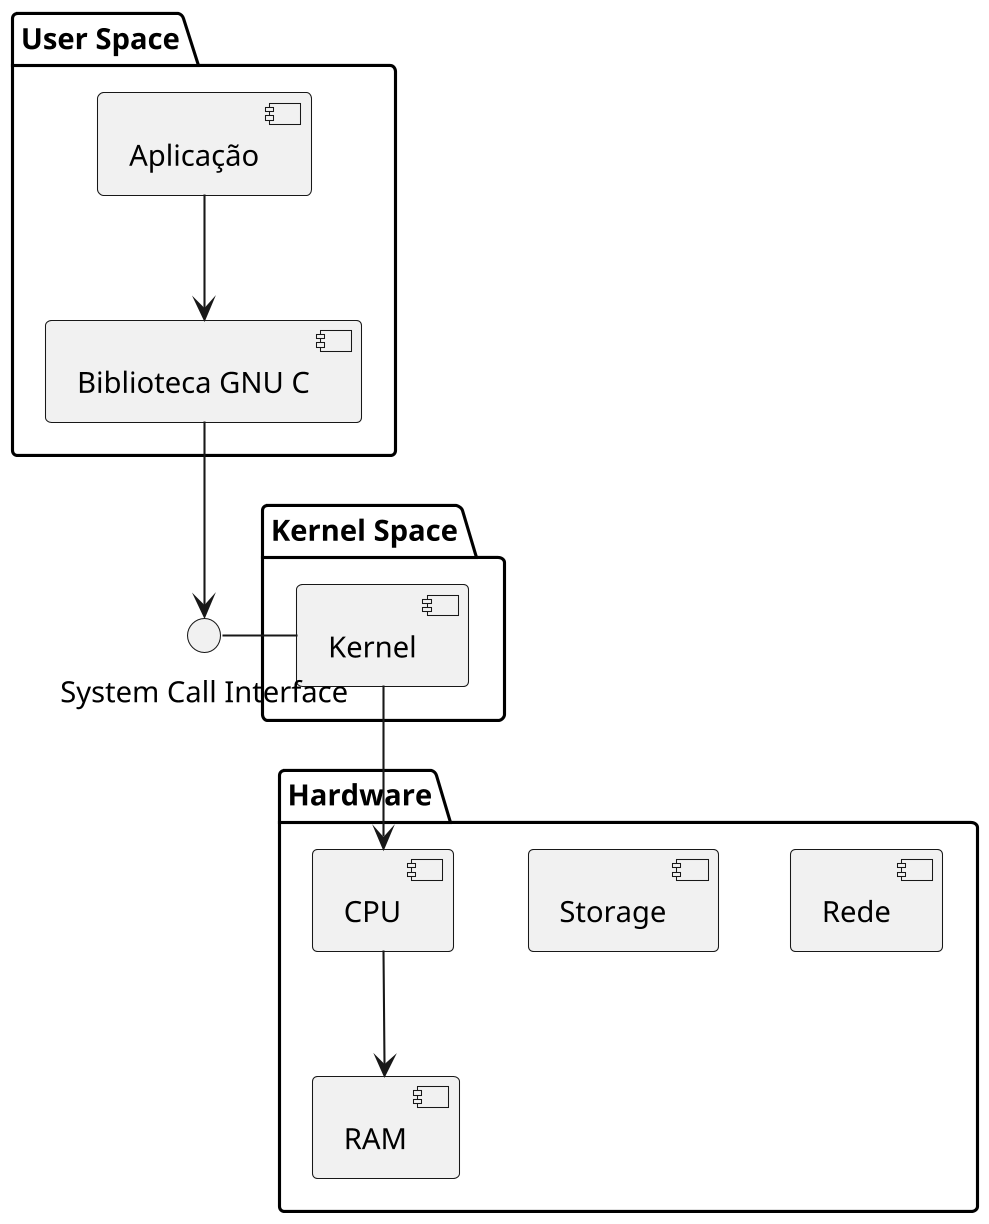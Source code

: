 @startuml kernel-stack

skinparam dpi 200

interface "System Call Interface" as SCI

package "User Space" {
  component "Aplicação" as Application
  component "Biblioteca GNU C" as GLIBC
}

package "Kernel Space" {
  component "Kernel" as Kernel
}

package "Hardware" {
  component "Rede" as Network
  component "Storage" as Storage
  component "RAM" as RAM
  component "CPU" as CPU
}

Application -down-> GLIBC
GLIBC -down-> SCI
SCI - Kernel
Kernel --> CPU
CPU --> RAM


@enduml
